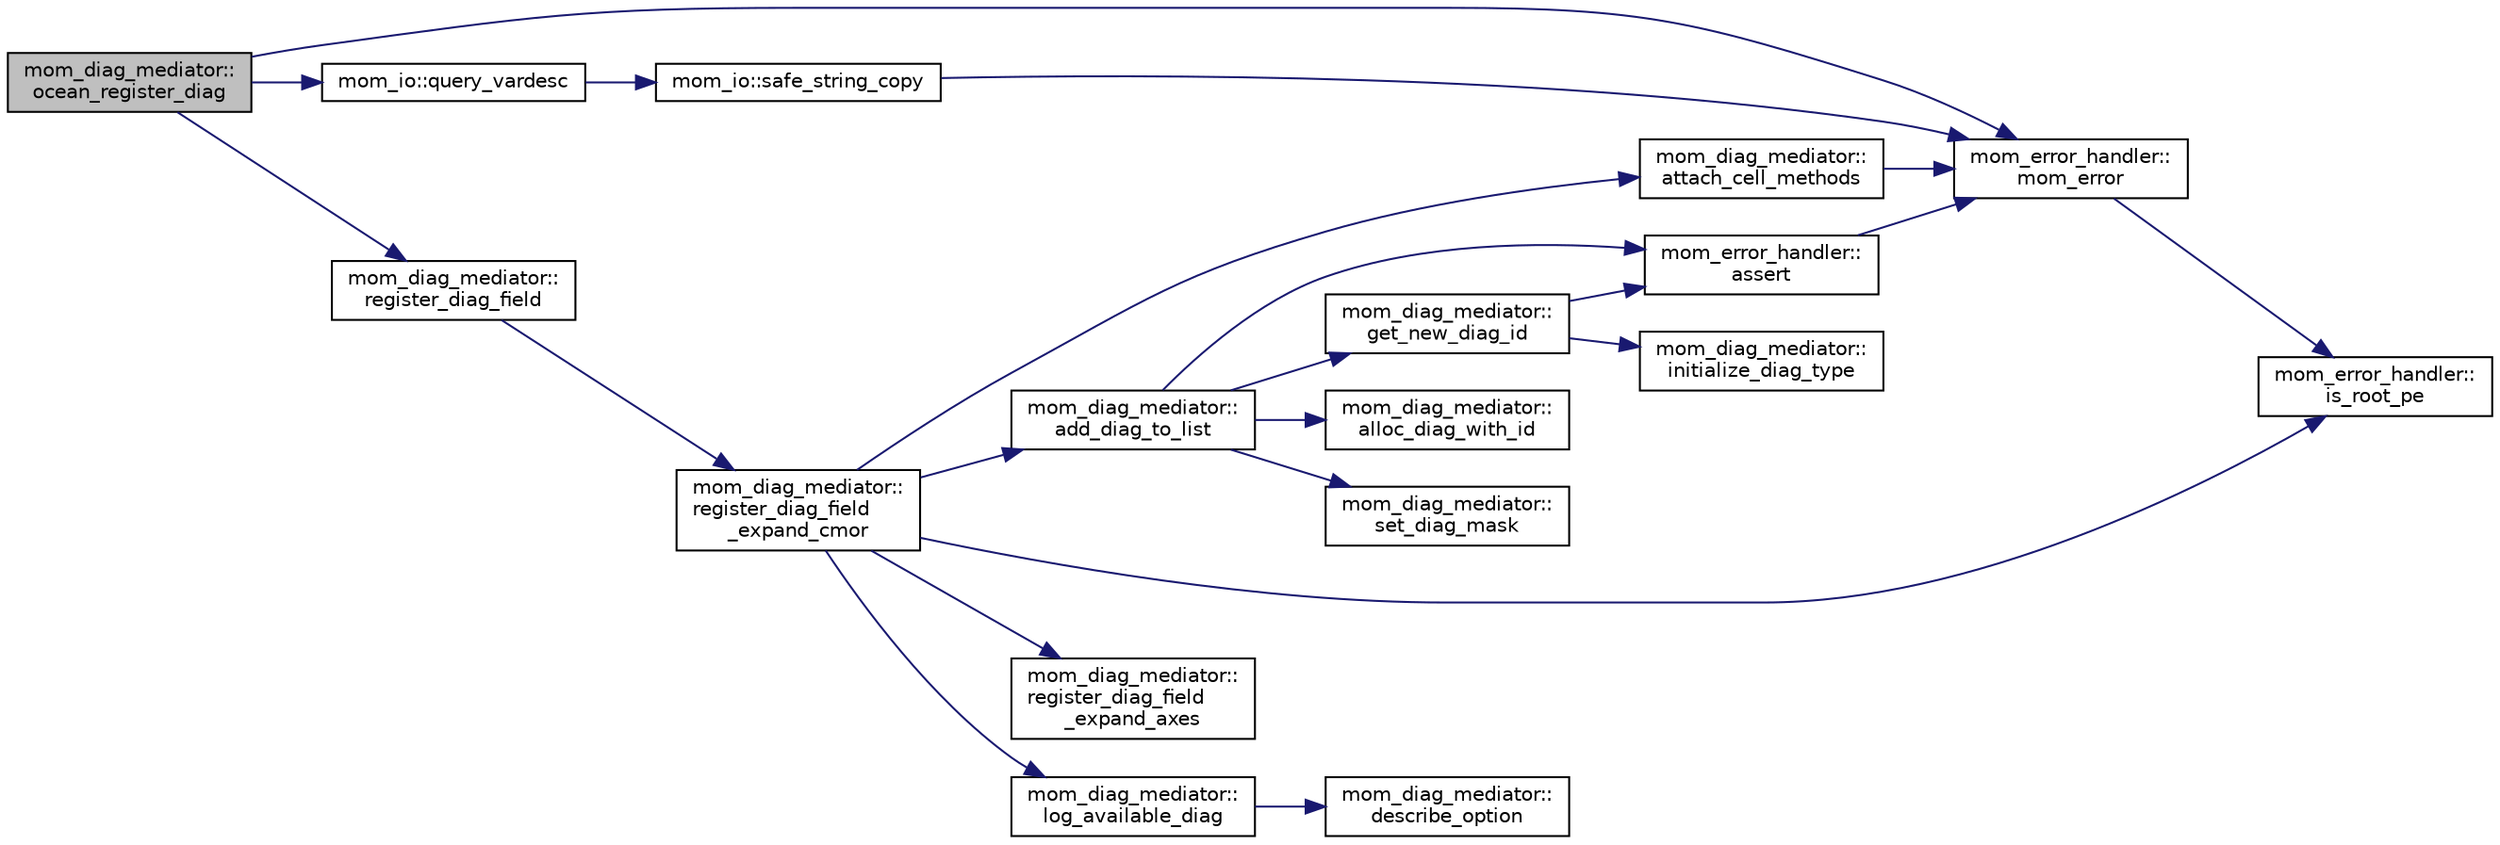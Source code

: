 digraph "mom_diag_mediator::ocean_register_diag"
{
 // INTERACTIVE_SVG=YES
  edge [fontname="Helvetica",fontsize="10",labelfontname="Helvetica",labelfontsize="10"];
  node [fontname="Helvetica",fontsize="10",shape=record];
  rankdir="LR";
  Node209 [label="mom_diag_mediator::\locean_register_diag",height=0.2,width=0.4,color="black", fillcolor="grey75", style="filled", fontcolor="black"];
  Node209 -> Node210 [color="midnightblue",fontsize="10",style="solid",fontname="Helvetica"];
  Node210 [label="mom_error_handler::\lmom_error",height=0.2,width=0.4,color="black", fillcolor="white", style="filled",URL="$namespacemom__error__handler.html#a460cfb79a06c29fc249952c2a3710d67"];
  Node210 -> Node211 [color="midnightblue",fontsize="10",style="solid",fontname="Helvetica"];
  Node211 [label="mom_error_handler::\lis_root_pe",height=0.2,width=0.4,color="black", fillcolor="white", style="filled",URL="$namespacemom__error__handler.html#ad5f00a53059c72fe2332d1436c80ca71"];
  Node209 -> Node212 [color="midnightblue",fontsize="10",style="solid",fontname="Helvetica"];
  Node212 [label="mom_io::query_vardesc",height=0.2,width=0.4,color="black", fillcolor="white", style="filled",URL="$namespacemom__io.html#a23e82d1d89d9bb1c9bdf802ce80d4508",tooltip="This routine queries vardesc. "];
  Node212 -> Node213 [color="midnightblue",fontsize="10",style="solid",fontname="Helvetica"];
  Node213 [label="mom_io::safe_string_copy",height=0.2,width=0.4,color="black", fillcolor="white", style="filled",URL="$namespacemom__io.html#ac4bc408e8b38dbd669842753f26ebf88",tooltip="Copies a string. "];
  Node213 -> Node210 [color="midnightblue",fontsize="10",style="solid",fontname="Helvetica"];
  Node209 -> Node214 [color="midnightblue",fontsize="10",style="solid",fontname="Helvetica"];
  Node214 [label="mom_diag_mediator::\lregister_diag_field",height=0.2,width=0.4,color="black", fillcolor="white", style="filled",URL="$namespacemom__diag__mediator.html#aa791f75f899ae9b7cd4756165a9c2a1b",tooltip="Returns the \"diag_mediator\" handle for a group (native, CMOR, z-coord, ...) of diagnostics derived fr..."];
  Node214 -> Node215 [color="midnightblue",fontsize="10",style="solid",fontname="Helvetica"];
  Node215 [label="mom_diag_mediator::\lregister_diag_field\l_expand_cmor",height=0.2,width=0.4,color="black", fillcolor="white", style="filled",URL="$namespacemom__diag__mediator.html#ae50b35cba800ac5fd8975929fd2b9f4a",tooltip="Returns True if either the native of CMOr version of the diagnostic were registered. Updates &#39;dm_id&#39; after calling register_diag_field_expand_axes() for both native and CMOR variants of the field. "];
  Node215 -> Node216 [color="midnightblue",fontsize="10",style="solid",fontname="Helvetica"];
  Node216 [label="mom_diag_mediator::\lregister_diag_field\l_expand_axes",height=0.2,width=0.4,color="black", fillcolor="white", style="filled",URL="$namespacemom__diag__mediator.html#aca4a32fea8dade9f51e076a56b9bad2b",tooltip="Returns an FMS id from register_diag_field_fms (the diag_manager routine) after expanding axes (axes-..."];
  Node215 -> Node217 [color="midnightblue",fontsize="10",style="solid",fontname="Helvetica"];
  Node217 [label="mom_diag_mediator::\lattach_cell_methods",height=0.2,width=0.4,color="black", fillcolor="white", style="filled",URL="$namespacemom__diag__mediator.html#ae0f04c145cb120fc2ab6cbfe9f166392",tooltip="Attaches \"cell_methods\" attribute to a variable based on defaults for axes_grp or optional arguments..."];
  Node217 -> Node210 [color="midnightblue",fontsize="10",style="solid",fontname="Helvetica"];
  Node215 -> Node211 [color="midnightblue",fontsize="10",style="solid",fontname="Helvetica"];
  Node215 -> Node218 [color="midnightblue",fontsize="10",style="solid",fontname="Helvetica"];
  Node218 [label="mom_diag_mediator::\llog_available_diag",height=0.2,width=0.4,color="black", fillcolor="white", style="filled",URL="$namespacemom__diag__mediator.html#a65fe8d329cf5dbfd08c98874a7a64407",tooltip="Log a diagnostic to the available diagnostics file. "];
  Node218 -> Node219 [color="midnightblue",fontsize="10",style="solid",fontname="Helvetica"];
  Node219 [label="mom_diag_mediator::\ldescribe_option",height=0.2,width=0.4,color="black", fillcolor="white", style="filled",URL="$namespacemom__diag__mediator.html#ae002ca447acba252bf7bdc042e75a01e"];
  Node215 -> Node220 [color="midnightblue",fontsize="10",style="solid",fontname="Helvetica"];
  Node220 [label="mom_diag_mediator::\ladd_diag_to_list",height=0.2,width=0.4,color="black", fillcolor="white", style="filled",URL="$namespacemom__diag__mediator.html#a8415b33a337b1fbc7535688eca85ab37",tooltip="Create a diagnostic type and attached to list. "];
  Node220 -> Node221 [color="midnightblue",fontsize="10",style="solid",fontname="Helvetica"];
  Node221 [label="mom_diag_mediator::\lalloc_diag_with_id",height=0.2,width=0.4,color="black", fillcolor="white", style="filled",URL="$namespacemom__diag__mediator.html#a1b0bed2113a0c268eafd1bafbb48bd4f"];
  Node220 -> Node222 [color="midnightblue",fontsize="10",style="solid",fontname="Helvetica"];
  Node222 [label="mom_error_handler::\lassert",height=0.2,width=0.4,color="black", fillcolor="white", style="filled",URL="$namespacemom__error__handler.html#a33bcd190d460095104954f2e654f9fe6",tooltip="Issues a FATAL error if the assertion fails, i.e. the first argument is false. "];
  Node222 -> Node210 [color="midnightblue",fontsize="10",style="solid",fontname="Helvetica"];
  Node220 -> Node223 [color="midnightblue",fontsize="10",style="solid",fontname="Helvetica"];
  Node223 [label="mom_diag_mediator::\lget_new_diag_id",height=0.2,width=0.4,color="black", fillcolor="white", style="filled",URL="$namespacemom__diag__mediator.html#a3f7442639213320f7429e2288a79fda2",tooltip="Returns a new diagnostic id, it may be necessary to expand the diagnostics array. ..."];
  Node223 -> Node222 [color="midnightblue",fontsize="10",style="solid",fontname="Helvetica"];
  Node223 -> Node224 [color="midnightblue",fontsize="10",style="solid",fontname="Helvetica"];
  Node224 [label="mom_diag_mediator::\linitialize_diag_type",height=0.2,width=0.4,color="black", fillcolor="white", style="filled",URL="$namespacemom__diag__mediator.html#a883862f004e30bbc5211f38635511ba0",tooltip="Initializes a diag_type (used after allocating new memory) "];
  Node220 -> Node225 [color="midnightblue",fontsize="10",style="solid",fontname="Helvetica"];
  Node225 [label="mom_diag_mediator::\lset_diag_mask",height=0.2,width=0.4,color="black", fillcolor="white", style="filled",URL="$namespacemom__diag__mediator.html#a085f313357879a914af6450f2ab8ec79",tooltip="Associates the mask pointers within diag with the appropriate mask based on the axes group..."];
}
